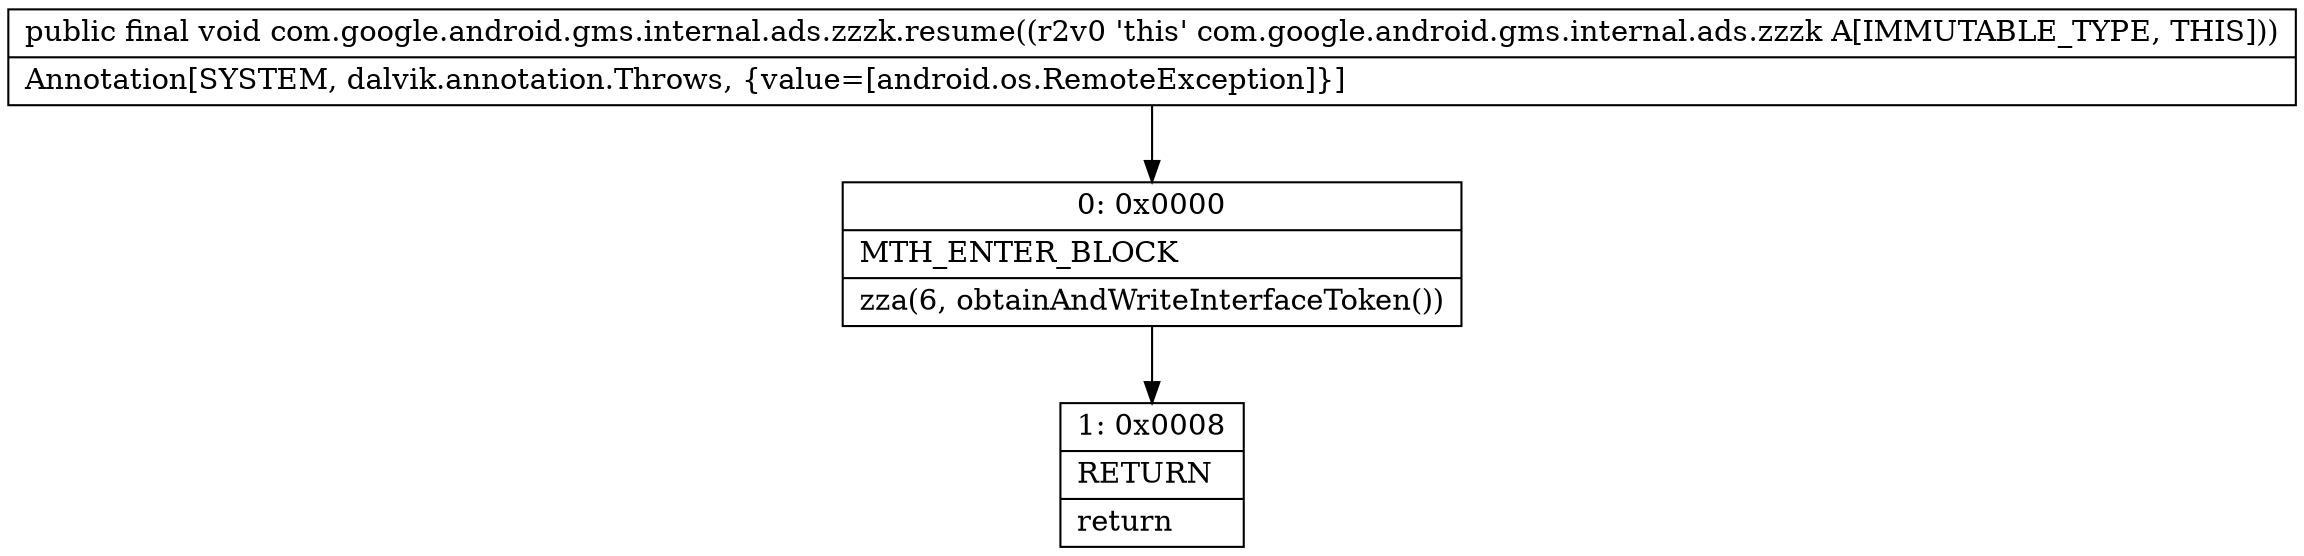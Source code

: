 digraph "CFG forcom.google.android.gms.internal.ads.zzzk.resume()V" {
Node_0 [shape=record,label="{0\:\ 0x0000|MTH_ENTER_BLOCK\l|zza(6, obtainAndWriteInterfaceToken())\l}"];
Node_1 [shape=record,label="{1\:\ 0x0008|RETURN\l|return\l}"];
MethodNode[shape=record,label="{public final void com.google.android.gms.internal.ads.zzzk.resume((r2v0 'this' com.google.android.gms.internal.ads.zzzk A[IMMUTABLE_TYPE, THIS]))  | Annotation[SYSTEM, dalvik.annotation.Throws, \{value=[android.os.RemoteException]\}]\l}"];
MethodNode -> Node_0;
Node_0 -> Node_1;
}

